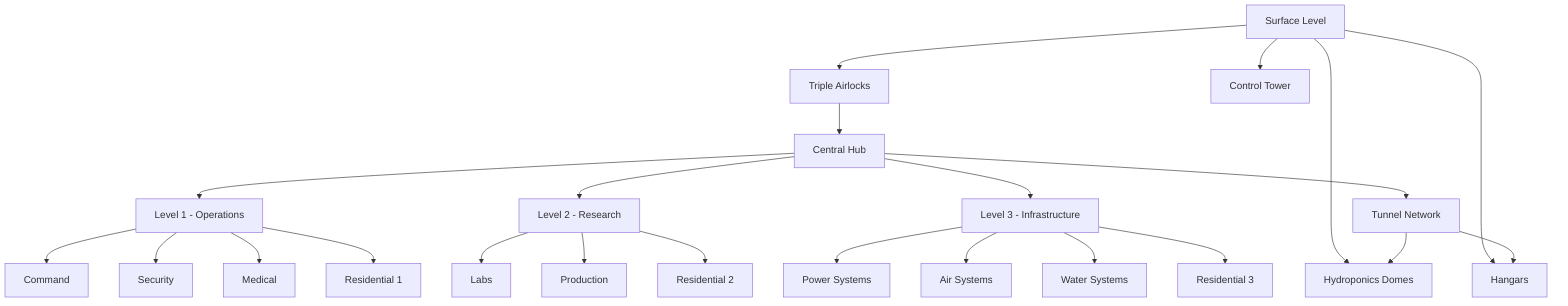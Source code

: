 flowchart TD
    A[Surface Level] --> B[Triple Airlocks]
    A --> C[Control Tower]
    A --> D[Hangars]
    A --> E[Hydroponics Domes]
    
    B --> F[Central Hub]
    
    F --> G[Level 1 - Operations]
    F --> H[Level 2 - Research]
    F --> I[Level 3 - Infrastructure]
    
    G --> G1[Command]
    G --> G2[Security]
    G --> G3[Medical]
    G --> G4[Residential 1]
    
    H --> H1[Labs]
    H --> H2[Production]
    H --> H3[Residential 2]
    
    I --> I1[Power Systems]
    I --> I2[Air Systems] 
    I --> I3[Water Systems]
    I --> I4[Residential 3]
    
    F --> J[Tunnel Network]
    J --> E
    J --> D
